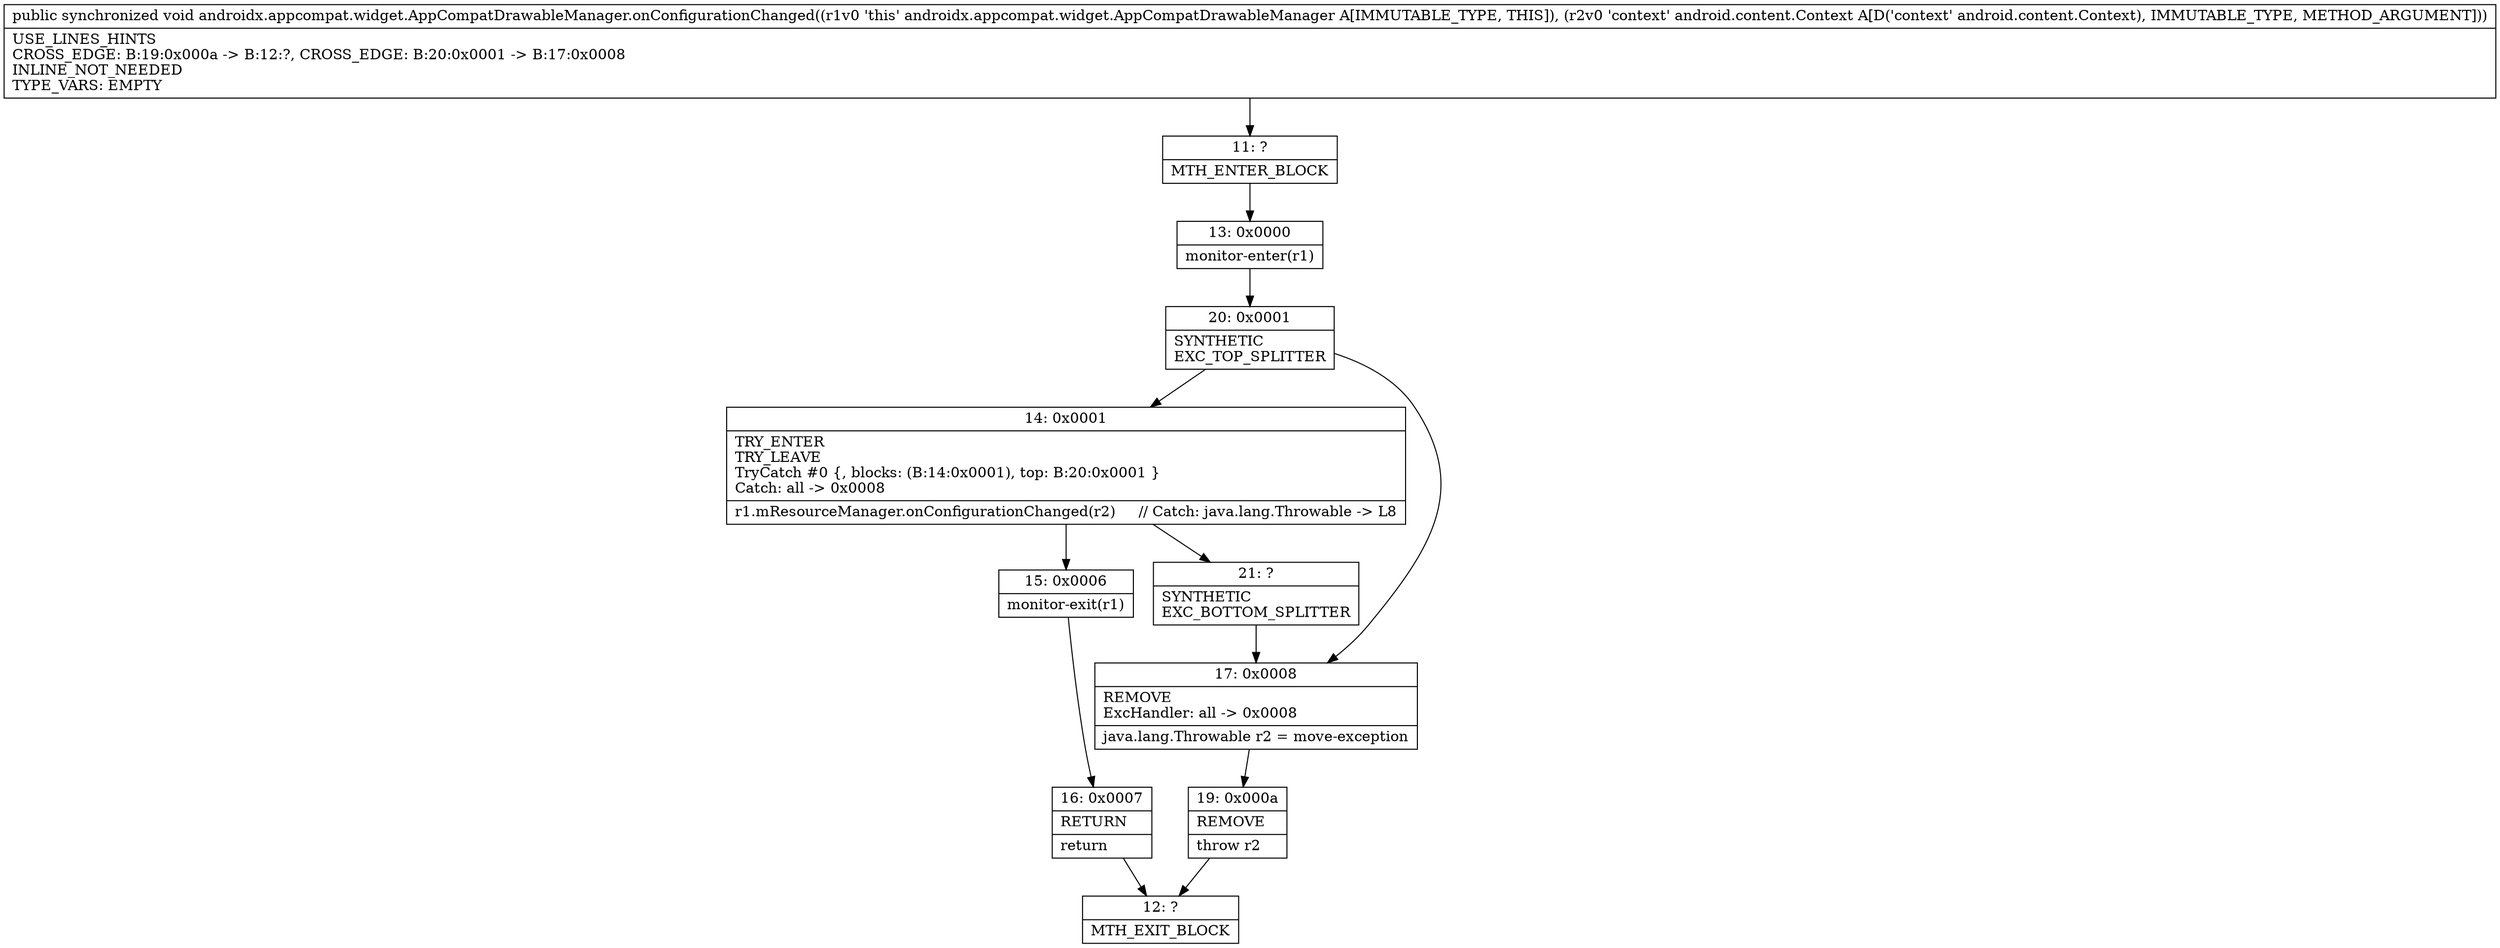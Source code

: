 digraph "CFG forandroidx.appcompat.widget.AppCompatDrawableManager.onConfigurationChanged(Landroid\/content\/Context;)V" {
Node_11 [shape=record,label="{11\:\ ?|MTH_ENTER_BLOCK\l}"];
Node_13 [shape=record,label="{13\:\ 0x0000|monitor\-enter(r1)\l}"];
Node_20 [shape=record,label="{20\:\ 0x0001|SYNTHETIC\lEXC_TOP_SPLITTER\l}"];
Node_14 [shape=record,label="{14\:\ 0x0001|TRY_ENTER\lTRY_LEAVE\lTryCatch #0 \{, blocks: (B:14:0x0001), top: B:20:0x0001 \}\lCatch: all \-\> 0x0008\l|r1.mResourceManager.onConfigurationChanged(r2)     \/\/ Catch: java.lang.Throwable \-\> L8\l}"];
Node_15 [shape=record,label="{15\:\ 0x0006|monitor\-exit(r1)\l}"];
Node_16 [shape=record,label="{16\:\ 0x0007|RETURN\l|return\l}"];
Node_12 [shape=record,label="{12\:\ ?|MTH_EXIT_BLOCK\l}"];
Node_21 [shape=record,label="{21\:\ ?|SYNTHETIC\lEXC_BOTTOM_SPLITTER\l}"];
Node_17 [shape=record,label="{17\:\ 0x0008|REMOVE\lExcHandler: all \-\> 0x0008\l|java.lang.Throwable r2 = move\-exception\l}"];
Node_19 [shape=record,label="{19\:\ 0x000a|REMOVE\l|throw r2\l}"];
MethodNode[shape=record,label="{public synchronized void androidx.appcompat.widget.AppCompatDrawableManager.onConfigurationChanged((r1v0 'this' androidx.appcompat.widget.AppCompatDrawableManager A[IMMUTABLE_TYPE, THIS]), (r2v0 'context' android.content.Context A[D('context' android.content.Context), IMMUTABLE_TYPE, METHOD_ARGUMENT]))  | USE_LINES_HINTS\lCROSS_EDGE: B:19:0x000a \-\> B:12:?, CROSS_EDGE: B:20:0x0001 \-\> B:17:0x0008\lINLINE_NOT_NEEDED\lTYPE_VARS: EMPTY\l}"];
MethodNode -> Node_11;Node_11 -> Node_13;
Node_13 -> Node_20;
Node_20 -> Node_14;
Node_20 -> Node_17;
Node_14 -> Node_15;
Node_14 -> Node_21;
Node_15 -> Node_16;
Node_16 -> Node_12;
Node_21 -> Node_17;
Node_17 -> Node_19;
Node_19 -> Node_12;
}

